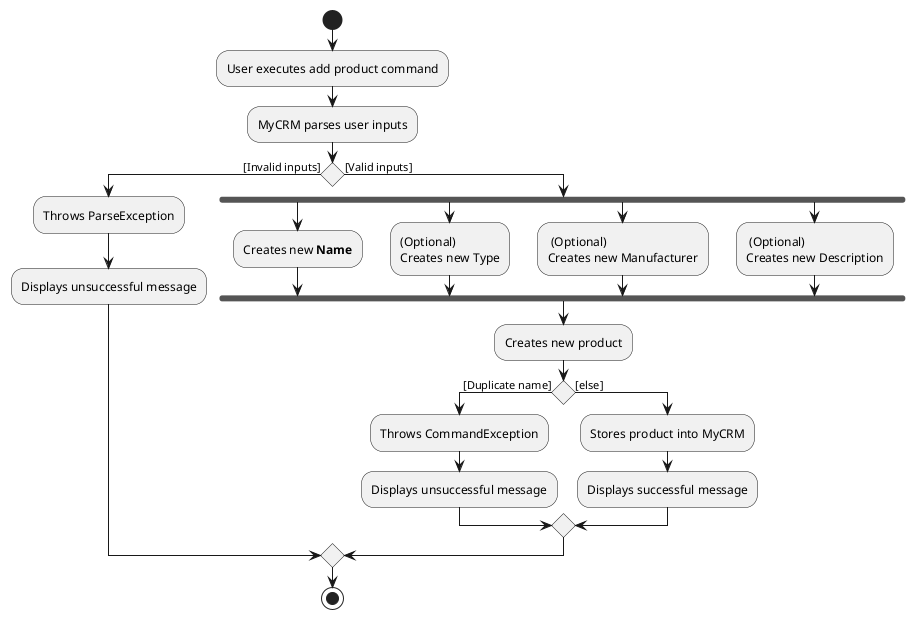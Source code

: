 @startuml
start
:User executes add product command;
:MyCRM parses user inputs;
if () then ([Invalid inputs])
    :Throws ParseException;
    :Displays unsuccessful message;
else ([Valid inputs])
    fork
    :Creates new **Name**;
    fork again
    :(Optional)
    Creates new Type;
    fork again
    : (Optional)
    Creates new Manufacturer;
    fork again
    : (Optional)
    Creates new Description;
    end fork
:Creates new product;
if () then ([Duplicate name])
    :Throws CommandException;
    :Displays unsuccessful message;
else ([else])

    :Stores product into MyCRM;
    :Displays successful message;
endif
endif
stop

@enduml
